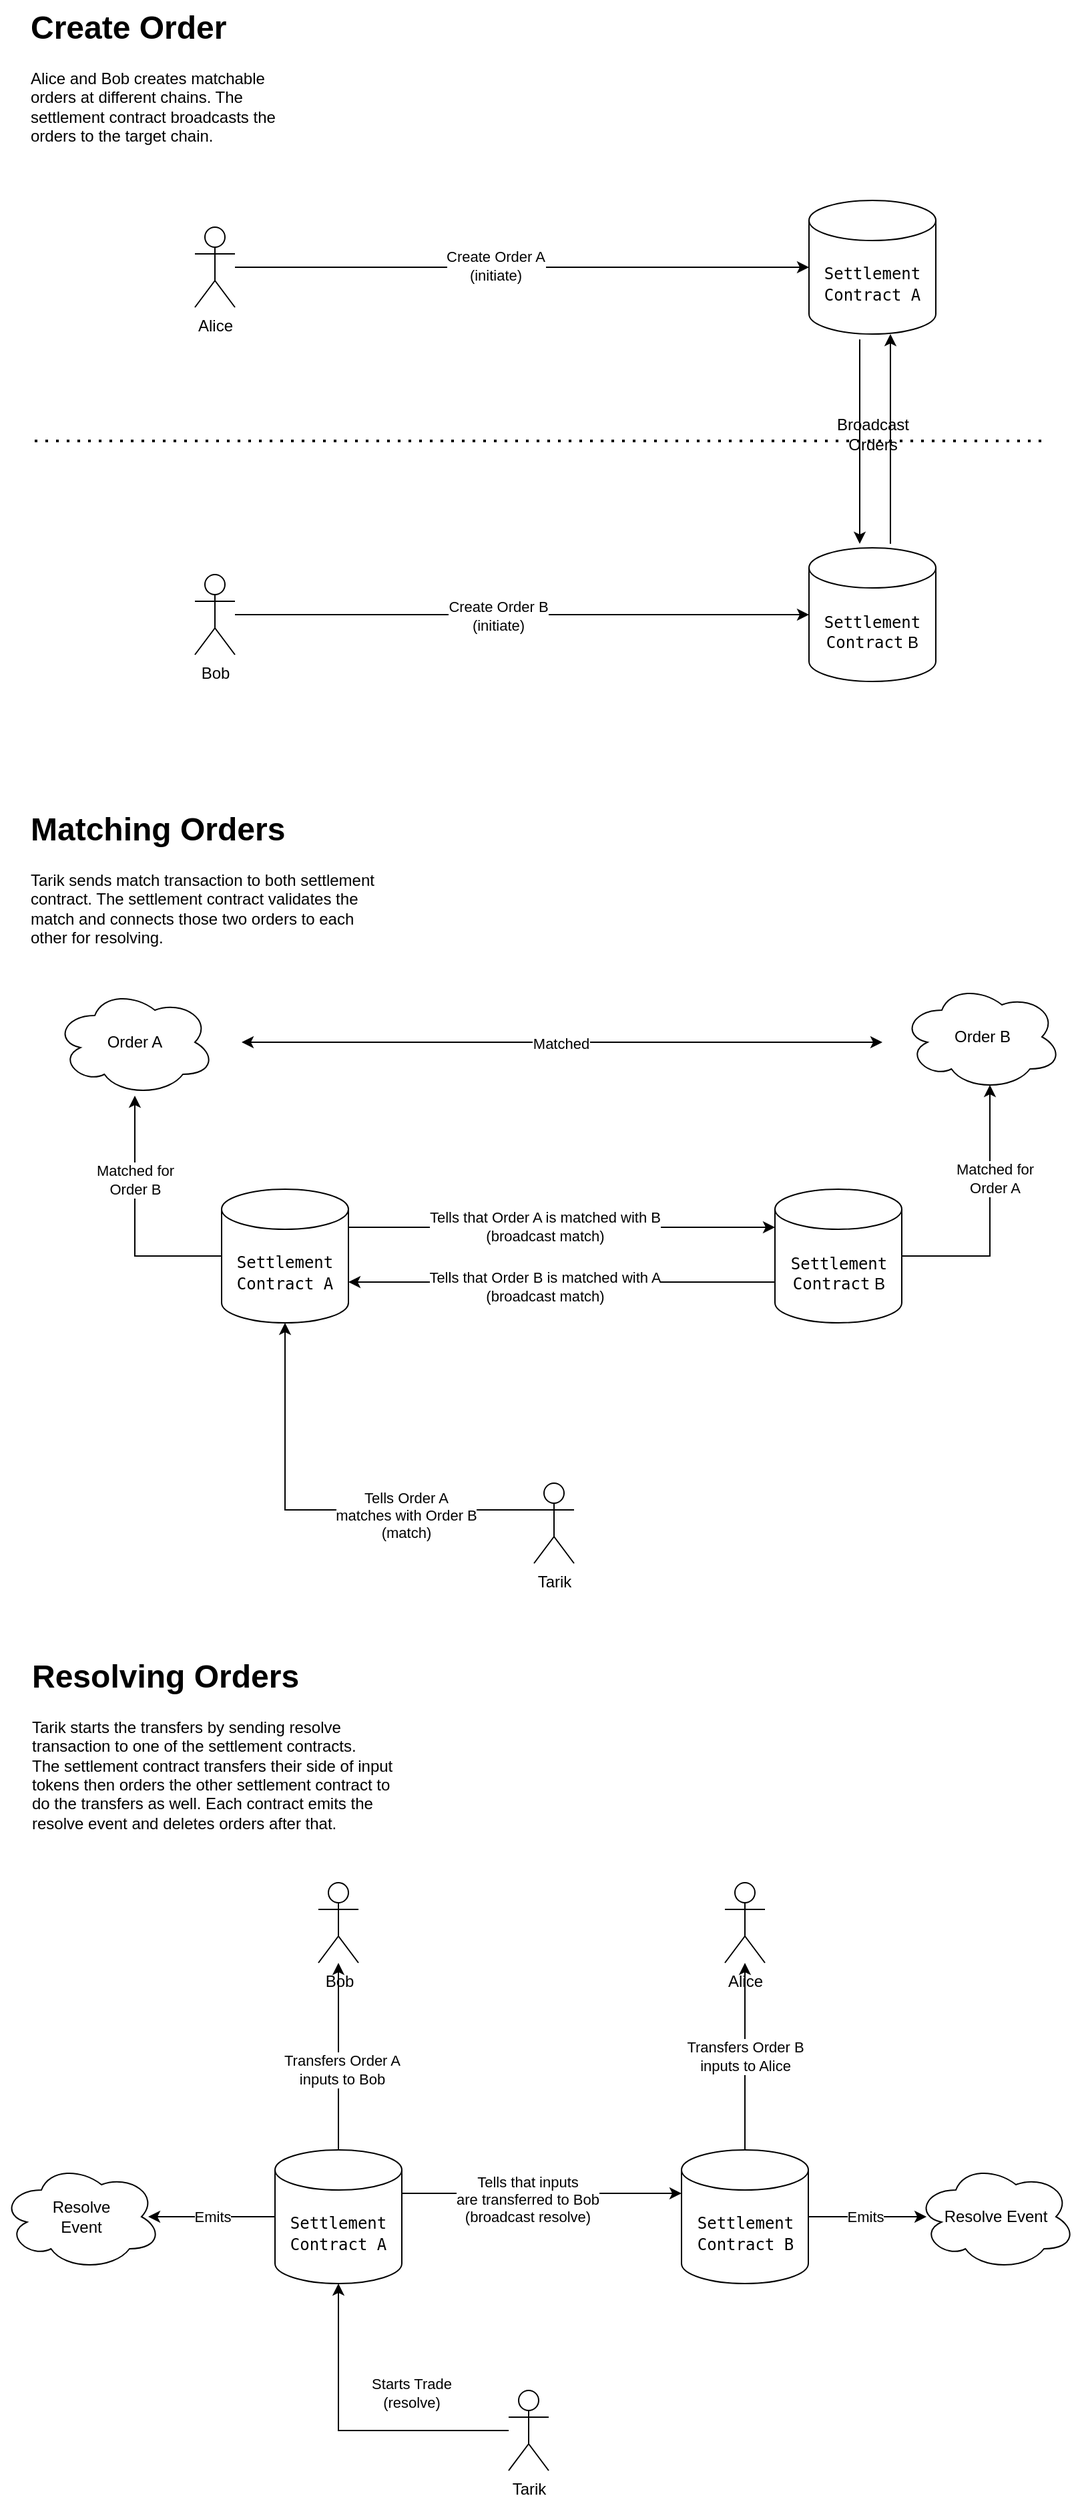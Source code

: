 <mxfile version="24.6.5" type="device">
  <diagram name="Page-1" id="t6AoFiBrVVnzdo2l2Gcy">
    <mxGraphModel dx="1194" dy="556" grid="1" gridSize="10" guides="1" tooltips="1" connect="1" arrows="1" fold="1" page="1" pageScale="1" pageWidth="850" pageHeight="1100" math="0" shadow="0">
      <root>
        <mxCell id="0" />
        <mxCell id="1" parent="0" />
        <mxCell id="7IAWQ3vHg3S8ieReHD5M-1" value="&lt;div&gt;Alice&lt;/div&gt;" style="shape=umlActor;verticalLabelPosition=bottom;verticalAlign=top;html=1;outlineConnect=0;" vertex="1" parent="1">
          <mxGeometry x="165" y="200" width="30" height="60" as="geometry" />
        </mxCell>
        <mxCell id="7IAWQ3vHg3S8ieReHD5M-2" value="&lt;font face=&quot;Courier New&quot;&gt;&lt;code&gt;Settlement Contract A&lt;br&gt;&lt;/code&gt;&lt;/font&gt;" style="shape=cylinder3;whiteSpace=wrap;html=1;boundedLbl=1;backgroundOutline=1;size=15;" vertex="1" parent="1">
          <mxGeometry x="625" y="180" width="95" height="100" as="geometry" />
        </mxCell>
        <mxCell id="7IAWQ3vHg3S8ieReHD5M-5" style="edgeStyle=orthogonalEdgeStyle;rounded=0;orthogonalLoop=1;jettySize=auto;html=1;entryX=0;entryY=0.5;entryDx=0;entryDy=0;entryPerimeter=0;" edge="1" parent="1" source="7IAWQ3vHg3S8ieReHD5M-1" target="7IAWQ3vHg3S8ieReHD5M-2">
          <mxGeometry relative="1" as="geometry" />
        </mxCell>
        <mxCell id="7IAWQ3vHg3S8ieReHD5M-22" value="&lt;font face=&quot;Helvetica&quot;&gt;Create Order A&lt;br&gt;(initiate)&lt;br&gt;&lt;/font&gt;" style="edgeLabel;html=1;align=center;verticalAlign=middle;resizable=0;points=[];" vertex="1" connectable="0" parent="7IAWQ3vHg3S8ieReHD5M-5">
          <mxGeometry x="-0.093" y="1" relative="1" as="geometry">
            <mxPoint as="offset" />
          </mxGeometry>
        </mxCell>
        <mxCell id="7IAWQ3vHg3S8ieReHD5M-9" value="&lt;font face=&quot;Helvetica&quot;&gt;&lt;code&gt;Settlement Contract&lt;/code&gt; B&lt;/font&gt;" style="shape=cylinder3;whiteSpace=wrap;html=1;boundedLbl=1;backgroundOutline=1;size=15;" vertex="1" parent="1">
          <mxGeometry x="625" y="440" width="95" height="100" as="geometry" />
        </mxCell>
        <mxCell id="7IAWQ3vHg3S8ieReHD5M-10" value="" style="endArrow=none;dashed=1;html=1;dashPattern=1 3;strokeWidth=2;rounded=0;" edge="1" parent="1">
          <mxGeometry width="50" height="50" relative="1" as="geometry">
            <mxPoint x="805" y="360" as="sourcePoint" />
            <mxPoint x="805" y="360" as="targetPoint" />
          </mxGeometry>
        </mxCell>
        <mxCell id="7IAWQ3vHg3S8ieReHD5M-11" style="edgeStyle=orthogonalEdgeStyle;rounded=0;orthogonalLoop=1;jettySize=auto;html=1;entryX=0.4;entryY=-0.03;entryDx=0;entryDy=0;entryPerimeter=0;exitX=0.4;exitY=1.04;exitDx=0;exitDy=0;exitPerimeter=0;" edge="1" parent="1" source="7IAWQ3vHg3S8ieReHD5M-2" target="7IAWQ3vHg3S8ieReHD5M-9">
          <mxGeometry relative="1" as="geometry" />
        </mxCell>
        <mxCell id="7IAWQ3vHg3S8ieReHD5M-13" value="Bob" style="shape=umlActor;verticalLabelPosition=bottom;verticalAlign=top;html=1;outlineConnect=0;" vertex="1" parent="1">
          <mxGeometry x="165" y="460" width="30" height="60" as="geometry" />
        </mxCell>
        <mxCell id="7IAWQ3vHg3S8ieReHD5M-14" style="edgeStyle=orthogonalEdgeStyle;rounded=0;orthogonalLoop=1;jettySize=auto;html=1;entryX=0;entryY=0.5;entryDx=0;entryDy=0;entryPerimeter=0;" edge="1" parent="1" source="7IAWQ3vHg3S8ieReHD5M-13" target="7IAWQ3vHg3S8ieReHD5M-9">
          <mxGeometry relative="1" as="geometry" />
        </mxCell>
        <mxCell id="7IAWQ3vHg3S8ieReHD5M-16" value="&lt;font face=&quot;Helvetica&quot;&gt;Create Order B&lt;br&gt;(initiate)&lt;/font&gt;" style="edgeLabel;html=1;align=center;verticalAlign=middle;resizable=0;points=[];" vertex="1" connectable="0" parent="7IAWQ3vHg3S8ieReHD5M-14">
          <mxGeometry x="-0.084" y="-1" relative="1" as="geometry">
            <mxPoint as="offset" />
          </mxGeometry>
        </mxCell>
        <mxCell id="7IAWQ3vHg3S8ieReHD5M-17" style="edgeStyle=orthogonalEdgeStyle;rounded=0;orthogonalLoop=1;jettySize=auto;html=1;exitX=0.642;exitY=-0.03;exitDx=0;exitDy=0;exitPerimeter=0;entryX=0.642;entryY=1;entryDx=0;entryDy=0;entryPerimeter=0;" edge="1" parent="1" source="7IAWQ3vHg3S8ieReHD5M-9" target="7IAWQ3vHg3S8ieReHD5M-2">
          <mxGeometry relative="1" as="geometry" />
        </mxCell>
        <mxCell id="7IAWQ3vHg3S8ieReHD5M-26" value="" style="endArrow=none;dashed=1;html=1;dashPattern=1 3;strokeWidth=2;rounded=0;" edge="1" parent="1">
          <mxGeometry width="50" height="50" relative="1" as="geometry">
            <mxPoint x="45" y="360" as="sourcePoint" />
            <mxPoint x="805" y="360" as="targetPoint" />
          </mxGeometry>
        </mxCell>
        <mxCell id="7IAWQ3vHg3S8ieReHD5M-28" value="Broadcast&lt;br&gt;Orders" style="text;html=1;align=center;verticalAlign=middle;whiteSpace=wrap;rounded=0;" vertex="1" parent="1">
          <mxGeometry x="642.5" y="340" width="60" height="30" as="geometry" />
        </mxCell>
        <mxCell id="7IAWQ3vHg3S8ieReHD5M-29" value="&lt;h1 style=&quot;margin-top: 0px;&quot;&gt;Create Order&lt;br&gt;&lt;/h1&gt;Alice and Bob creates matchable orders at different chains. The settlement contract broadcasts the orders to the target chain." style="text;html=1;whiteSpace=wrap;overflow=hidden;rounded=0;" vertex="1" parent="1">
          <mxGeometry x="40" y="30" width="200" height="120" as="geometry" />
        </mxCell>
        <mxCell id="7IAWQ3vHg3S8ieReHD5M-60" style="edgeStyle=orthogonalEdgeStyle;rounded=0;orthogonalLoop=1;jettySize=auto;html=1;" edge="1" parent="1" source="7IAWQ3vHg3S8ieReHD5M-31" target="7IAWQ3vHg3S8ieReHD5M-58">
          <mxGeometry relative="1" as="geometry" />
        </mxCell>
        <mxCell id="7IAWQ3vHg3S8ieReHD5M-61" value="Matched for &lt;br&gt;Order B" style="edgeLabel;html=1;align=center;verticalAlign=middle;resizable=0;points=[];" vertex="1" connectable="0" parent="7IAWQ3vHg3S8ieReHD5M-60">
          <mxGeometry x="0.25" y="-3" relative="1" as="geometry">
            <mxPoint x="-3" y="-7" as="offset" />
          </mxGeometry>
        </mxCell>
        <mxCell id="7IAWQ3vHg3S8ieReHD5M-31" value="&lt;font face=&quot;Courier New&quot;&gt;&lt;code&gt;Settlement Contract A&lt;/code&gt;&lt;/font&gt;" style="shape=cylinder3;whiteSpace=wrap;html=1;boundedLbl=1;backgroundOutline=1;size=15;" vertex="1" parent="1">
          <mxGeometry x="185" y="920" width="95" height="100" as="geometry" />
        </mxCell>
        <mxCell id="7IAWQ3vHg3S8ieReHD5M-32" value="&lt;font face=&quot;Helvetica&quot;&gt;&lt;code&gt;Settlement Contract&lt;/code&gt; B&lt;/font&gt;" style="shape=cylinder3;whiteSpace=wrap;html=1;boundedLbl=1;backgroundOutline=1;size=15;" vertex="1" parent="1">
          <mxGeometry x="599.5" y="920" width="95" height="100" as="geometry" />
        </mxCell>
        <mxCell id="7IAWQ3vHg3S8ieReHD5M-37" value="&lt;div&gt;Tarik&lt;/div&gt;" style="shape=umlActor;verticalLabelPosition=bottom;verticalAlign=top;html=1;outlineConnect=0;" vertex="1" parent="1">
          <mxGeometry x="419" y="1140" width="30" height="60" as="geometry" />
        </mxCell>
        <mxCell id="7IAWQ3vHg3S8ieReHD5M-38" style="edgeStyle=orthogonalEdgeStyle;rounded=0;orthogonalLoop=1;jettySize=auto;html=1;exitX=0;exitY=0.333;exitDx=0;exitDy=0;exitPerimeter=0;entryX=0.5;entryY=1;entryDx=0;entryDy=0;entryPerimeter=0;" edge="1" parent="1" source="7IAWQ3vHg3S8ieReHD5M-37" target="7IAWQ3vHg3S8ieReHD5M-31">
          <mxGeometry relative="1" as="geometry" />
        </mxCell>
        <mxCell id="7IAWQ3vHg3S8ieReHD5M-39" value="Tells Order A&lt;br&gt;matches with Order B&lt;br&gt;(match)" style="edgeLabel;html=1;align=center;verticalAlign=middle;resizable=0;points=[];" vertex="1" connectable="0" parent="7IAWQ3vHg3S8ieReHD5M-38">
          <mxGeometry x="-0.305" y="4" relative="1" as="geometry">
            <mxPoint x="17" as="offset" />
          </mxGeometry>
        </mxCell>
        <mxCell id="7IAWQ3vHg3S8ieReHD5M-57" value="&lt;h1 style=&quot;margin-top: 0px;&quot;&gt;Matching Orders&lt;br&gt;&lt;/h1&gt;&lt;p&gt;Tarik sends match transaction to both settlement contract. The settlement contract validates the match and connects those two orders to each other for resolving.&lt;br&gt;&lt;/p&gt;" style="text;html=1;whiteSpace=wrap;overflow=hidden;rounded=0;" vertex="1" parent="1">
          <mxGeometry x="40" y="630" width="260" height="120" as="geometry" />
        </mxCell>
        <mxCell id="7IAWQ3vHg3S8ieReHD5M-58" value="Order A" style="ellipse;shape=cloud;whiteSpace=wrap;html=1;" vertex="1" parent="1">
          <mxGeometry x="60" y="770" width="120" height="80" as="geometry" />
        </mxCell>
        <mxCell id="7IAWQ3vHg3S8ieReHD5M-62" style="edgeStyle=orthogonalEdgeStyle;rounded=0;orthogonalLoop=1;jettySize=auto;html=1;exitX=1;exitY=0;exitDx=0;exitDy=32.5;exitPerimeter=0;entryX=0;entryY=0;entryDx=0;entryDy=32.5;entryPerimeter=0;" edge="1" parent="1">
          <mxGeometry relative="1" as="geometry">
            <mxPoint x="280" y="948.5" as="sourcePoint" />
            <mxPoint x="599.5" y="948.5" as="targetPoint" />
          </mxGeometry>
        </mxCell>
        <mxCell id="7IAWQ3vHg3S8ieReHD5M-63" value="Tells that Order A is matched with B&lt;br&gt;(broadcast match)" style="edgeLabel;html=1;align=center;verticalAlign=middle;resizable=0;points=[];" vertex="1" connectable="0" parent="7IAWQ3vHg3S8ieReHD5M-62">
          <mxGeometry x="-0.169" y="2" relative="1" as="geometry">
            <mxPoint x="14" y="1" as="offset" />
          </mxGeometry>
        </mxCell>
        <mxCell id="7IAWQ3vHg3S8ieReHD5M-66" style="edgeStyle=orthogonalEdgeStyle;rounded=0;orthogonalLoop=1;jettySize=auto;html=1;exitX=0;exitY=0;exitDx=0;exitDy=67.5;exitPerimeter=0;entryX=1;entryY=0;entryDx=0;entryDy=67.5;entryPerimeter=0;" edge="1" parent="1">
          <mxGeometry relative="1" as="geometry">
            <mxPoint x="599.5" y="989.5" as="sourcePoint" />
            <mxPoint x="280" y="989.5" as="targetPoint" />
          </mxGeometry>
        </mxCell>
        <mxCell id="7IAWQ3vHg3S8ieReHD5M-67" value="Tells that Order B is matched with A&lt;br&gt;(broadcast match)" style="edgeLabel;html=1;align=center;verticalAlign=middle;resizable=0;points=[];" vertex="1" connectable="0" parent="7IAWQ3vHg3S8ieReHD5M-66">
          <mxGeometry x="0.192" relative="1" as="geometry">
            <mxPoint x="18" y="3" as="offset" />
          </mxGeometry>
        </mxCell>
        <mxCell id="7IAWQ3vHg3S8ieReHD5M-68" value="Order B" style="ellipse;shape=cloud;whiteSpace=wrap;html=1;" vertex="1" parent="1">
          <mxGeometry x="694.5" y="766" width="120" height="80" as="geometry" />
        </mxCell>
        <mxCell id="7IAWQ3vHg3S8ieReHD5M-69" style="edgeStyle=orthogonalEdgeStyle;rounded=0;orthogonalLoop=1;jettySize=auto;html=1;exitX=1;exitY=0.5;exitDx=0;exitDy=0;exitPerimeter=0;entryX=0.55;entryY=0.95;entryDx=0;entryDy=0;entryPerimeter=0;" edge="1" parent="1" source="7IAWQ3vHg3S8ieReHD5M-32" target="7IAWQ3vHg3S8ieReHD5M-68">
          <mxGeometry relative="1" as="geometry" />
        </mxCell>
        <mxCell id="7IAWQ3vHg3S8ieReHD5M-70" value="Matched for&lt;br&gt;Order A" style="edgeLabel;html=1;align=center;verticalAlign=middle;resizable=0;points=[];" vertex="1" connectable="0" parent="7IAWQ3vHg3S8ieReHD5M-69">
          <mxGeometry x="0.365" y="-2" relative="1" as="geometry">
            <mxPoint x="1" y="8" as="offset" />
          </mxGeometry>
        </mxCell>
        <mxCell id="7IAWQ3vHg3S8ieReHD5M-80" style="edgeStyle=orthogonalEdgeStyle;rounded=0;orthogonalLoop=1;jettySize=auto;html=1;" edge="1" parent="1" source="7IAWQ3vHg3S8ieReHD5M-71" target="7IAWQ3vHg3S8ieReHD5M-79">
          <mxGeometry relative="1" as="geometry" />
        </mxCell>
        <mxCell id="7IAWQ3vHg3S8ieReHD5M-81" value="Transfers Order A&lt;br&gt;inputs to Bob" style="edgeLabel;html=1;align=center;verticalAlign=middle;resizable=0;points=[];" vertex="1" connectable="0" parent="7IAWQ3vHg3S8ieReHD5M-80">
          <mxGeometry x="-0.139" y="-1" relative="1" as="geometry">
            <mxPoint x="1" as="offset" />
          </mxGeometry>
        </mxCell>
        <mxCell id="7IAWQ3vHg3S8ieReHD5M-71" value="&lt;font face=&quot;Courier New&quot;&gt;&lt;code&gt;Settlement Contract A&lt;/code&gt;&lt;/font&gt;" style="shape=cylinder3;whiteSpace=wrap;html=1;boundedLbl=1;backgroundOutline=1;size=15;" vertex="1" parent="1">
          <mxGeometry x="225" y="1639" width="95" height="100" as="geometry" />
        </mxCell>
        <mxCell id="7IAWQ3vHg3S8ieReHD5M-72" value="&lt;div&gt;Tarik&lt;/div&gt;" style="shape=umlActor;verticalLabelPosition=bottom;verticalAlign=top;html=1;outlineConnect=0;" vertex="1" parent="1">
          <mxGeometry x="400" y="1819" width="30" height="60" as="geometry" />
        </mxCell>
        <mxCell id="7IAWQ3vHg3S8ieReHD5M-73" style="edgeStyle=orthogonalEdgeStyle;rounded=0;orthogonalLoop=1;jettySize=auto;html=1;entryX=0.5;entryY=1;entryDx=0;entryDy=0;entryPerimeter=0;" edge="1" parent="1" source="7IAWQ3vHg3S8ieReHD5M-72" target="7IAWQ3vHg3S8ieReHD5M-71">
          <mxGeometry relative="1" as="geometry" />
        </mxCell>
        <mxCell id="7IAWQ3vHg3S8ieReHD5M-74" value="Starts Trade&lt;br&gt;(resolve)" style="edgeLabel;html=1;align=center;verticalAlign=middle;resizable=0;points=[];" vertex="1" connectable="0" parent="7IAWQ3vHg3S8ieReHD5M-73">
          <mxGeometry x="-0.364" y="2" relative="1" as="geometry">
            <mxPoint x="2" y="-30" as="offset" />
          </mxGeometry>
        </mxCell>
        <mxCell id="7IAWQ3vHg3S8ieReHD5M-92" style="edgeStyle=orthogonalEdgeStyle;rounded=0;orthogonalLoop=1;jettySize=auto;html=1;" edge="1" parent="1" source="7IAWQ3vHg3S8ieReHD5M-76" target="7IAWQ3vHg3S8ieReHD5M-87">
          <mxGeometry relative="1" as="geometry" />
        </mxCell>
        <mxCell id="7IAWQ3vHg3S8ieReHD5M-93" value="&lt;div&gt;Transfers Order B&lt;/div&gt;&lt;div&gt;inputs to Alice&lt;br&gt;&lt;/div&gt;" style="edgeLabel;html=1;align=center;verticalAlign=middle;resizable=0;points=[];" vertex="1" connectable="0" parent="7IAWQ3vHg3S8ieReHD5M-92">
          <mxGeometry y="1" relative="1" as="geometry">
            <mxPoint x="1" as="offset" />
          </mxGeometry>
        </mxCell>
        <mxCell id="7IAWQ3vHg3S8ieReHD5M-76" value="&lt;font face=&quot;Courier New&quot;&gt;&lt;code&gt;Settlement Contract B&lt;br&gt;&lt;/code&gt;&lt;/font&gt;" style="shape=cylinder3;whiteSpace=wrap;html=1;boundedLbl=1;backgroundOutline=1;size=15;" vertex="1" parent="1">
          <mxGeometry x="529.5" y="1639" width="95" height="100" as="geometry" />
        </mxCell>
        <mxCell id="7IAWQ3vHg3S8ieReHD5M-77" style="edgeStyle=orthogonalEdgeStyle;rounded=0;orthogonalLoop=1;jettySize=auto;html=1;exitX=1;exitY=0;exitDx=0;exitDy=32.5;exitPerimeter=0;entryX=0;entryY=0;entryDx=0;entryDy=32.5;entryPerimeter=0;" edge="1" parent="1" source="7IAWQ3vHg3S8ieReHD5M-71" target="7IAWQ3vHg3S8ieReHD5M-76">
          <mxGeometry relative="1" as="geometry" />
        </mxCell>
        <mxCell id="7IAWQ3vHg3S8ieReHD5M-78" value="Tells that inputs&lt;br&gt;are transferred to Bob&lt;br&gt;(broadcast resolve)" style="edgeLabel;html=1;align=center;verticalAlign=middle;resizable=0;points=[];" vertex="1" connectable="0" parent="7IAWQ3vHg3S8ieReHD5M-77">
          <mxGeometry x="-0.28" y="-3" relative="1" as="geometry">
            <mxPoint x="18" y="1" as="offset" />
          </mxGeometry>
        </mxCell>
        <mxCell id="7IAWQ3vHg3S8ieReHD5M-79" value="Bob" style="shape=umlActor;verticalLabelPosition=bottom;verticalAlign=top;html=1;outlineConnect=0;" vertex="1" parent="1">
          <mxGeometry x="257.5" y="1439" width="30" height="60" as="geometry" />
        </mxCell>
        <mxCell id="7IAWQ3vHg3S8ieReHD5M-87" value="Alice" style="shape=umlActor;verticalLabelPosition=bottom;verticalAlign=top;html=1;outlineConnect=0;" vertex="1" parent="1">
          <mxGeometry x="562" y="1439" width="30" height="60" as="geometry" />
        </mxCell>
        <mxCell id="7IAWQ3vHg3S8ieReHD5M-94" value="&lt;div&gt;Resolve&lt;/div&gt;&lt;div&gt;Event&lt;/div&gt;" style="ellipse;shape=cloud;whiteSpace=wrap;html=1;" vertex="1" parent="1">
          <mxGeometry x="20" y="1649" width="120" height="80" as="geometry" />
        </mxCell>
        <mxCell id="7IAWQ3vHg3S8ieReHD5M-95" value="Emits" style="edgeStyle=orthogonalEdgeStyle;rounded=0;orthogonalLoop=1;jettySize=auto;html=1;entryX=0.875;entryY=0.5;entryDx=0;entryDy=0;entryPerimeter=0;" edge="1" parent="1" source="7IAWQ3vHg3S8ieReHD5M-71">
          <mxGeometry relative="1" as="geometry">
            <mxPoint x="130" y="1689" as="targetPoint" />
          </mxGeometry>
        </mxCell>
        <mxCell id="7IAWQ3vHg3S8ieReHD5M-96" value="Resolve Event" style="ellipse;shape=cloud;whiteSpace=wrap;html=1;" vertex="1" parent="1">
          <mxGeometry x="705" y="1649" width="120" height="80" as="geometry" />
        </mxCell>
        <mxCell id="7IAWQ3vHg3S8ieReHD5M-98" style="edgeStyle=orthogonalEdgeStyle;rounded=0;orthogonalLoop=1;jettySize=auto;html=1;entryX=0.067;entryY=0.5;entryDx=0;entryDy=0;entryPerimeter=0;" edge="1" parent="1" source="7IAWQ3vHg3S8ieReHD5M-76" target="7IAWQ3vHg3S8ieReHD5M-96">
          <mxGeometry relative="1" as="geometry" />
        </mxCell>
        <mxCell id="7IAWQ3vHg3S8ieReHD5M-99" value="Emits" style="edgeLabel;html=1;align=center;verticalAlign=middle;resizable=0;points=[];" vertex="1" connectable="0" parent="7IAWQ3vHg3S8ieReHD5M-98">
          <mxGeometry x="-0.063" relative="1" as="geometry">
            <mxPoint x="1" as="offset" />
          </mxGeometry>
        </mxCell>
        <mxCell id="7IAWQ3vHg3S8ieReHD5M-100" value="&lt;h1 style=&quot;margin-top: 0px;&quot;&gt;Resolving Orders&lt;br&gt;&lt;/h1&gt;&lt;p&gt;Tarik starts the transfers by sending resolve transaction to one of the settlement contracts.&lt;br&gt;The settlement contract transfers their side of input tokens then orders the other settlement contract to do the transfers as well. Each contract emits the resolve event and deletes orders after that.&lt;br&gt;&lt;/p&gt;" style="text;html=1;whiteSpace=wrap;overflow=hidden;rounded=0;" vertex="1" parent="1">
          <mxGeometry x="41" y="1264" width="285" height="140" as="geometry" />
        </mxCell>
        <mxCell id="7IAWQ3vHg3S8ieReHD5M-102" value="" style="endArrow=classic;startArrow=classic;html=1;rounded=0;" edge="1" parent="1">
          <mxGeometry width="50" height="50" relative="1" as="geometry">
            <mxPoint x="200" y="810" as="sourcePoint" />
            <mxPoint x="680" y="810" as="targetPoint" />
          </mxGeometry>
        </mxCell>
        <mxCell id="7IAWQ3vHg3S8ieReHD5M-104" value="Matched" style="edgeLabel;html=1;align=center;verticalAlign=middle;resizable=0;points=[];" vertex="1" connectable="0" parent="7IAWQ3vHg3S8ieReHD5M-102">
          <mxGeometry x="-0.004" y="-1" relative="1" as="geometry">
            <mxPoint as="offset" />
          </mxGeometry>
        </mxCell>
      </root>
    </mxGraphModel>
  </diagram>
</mxfile>
